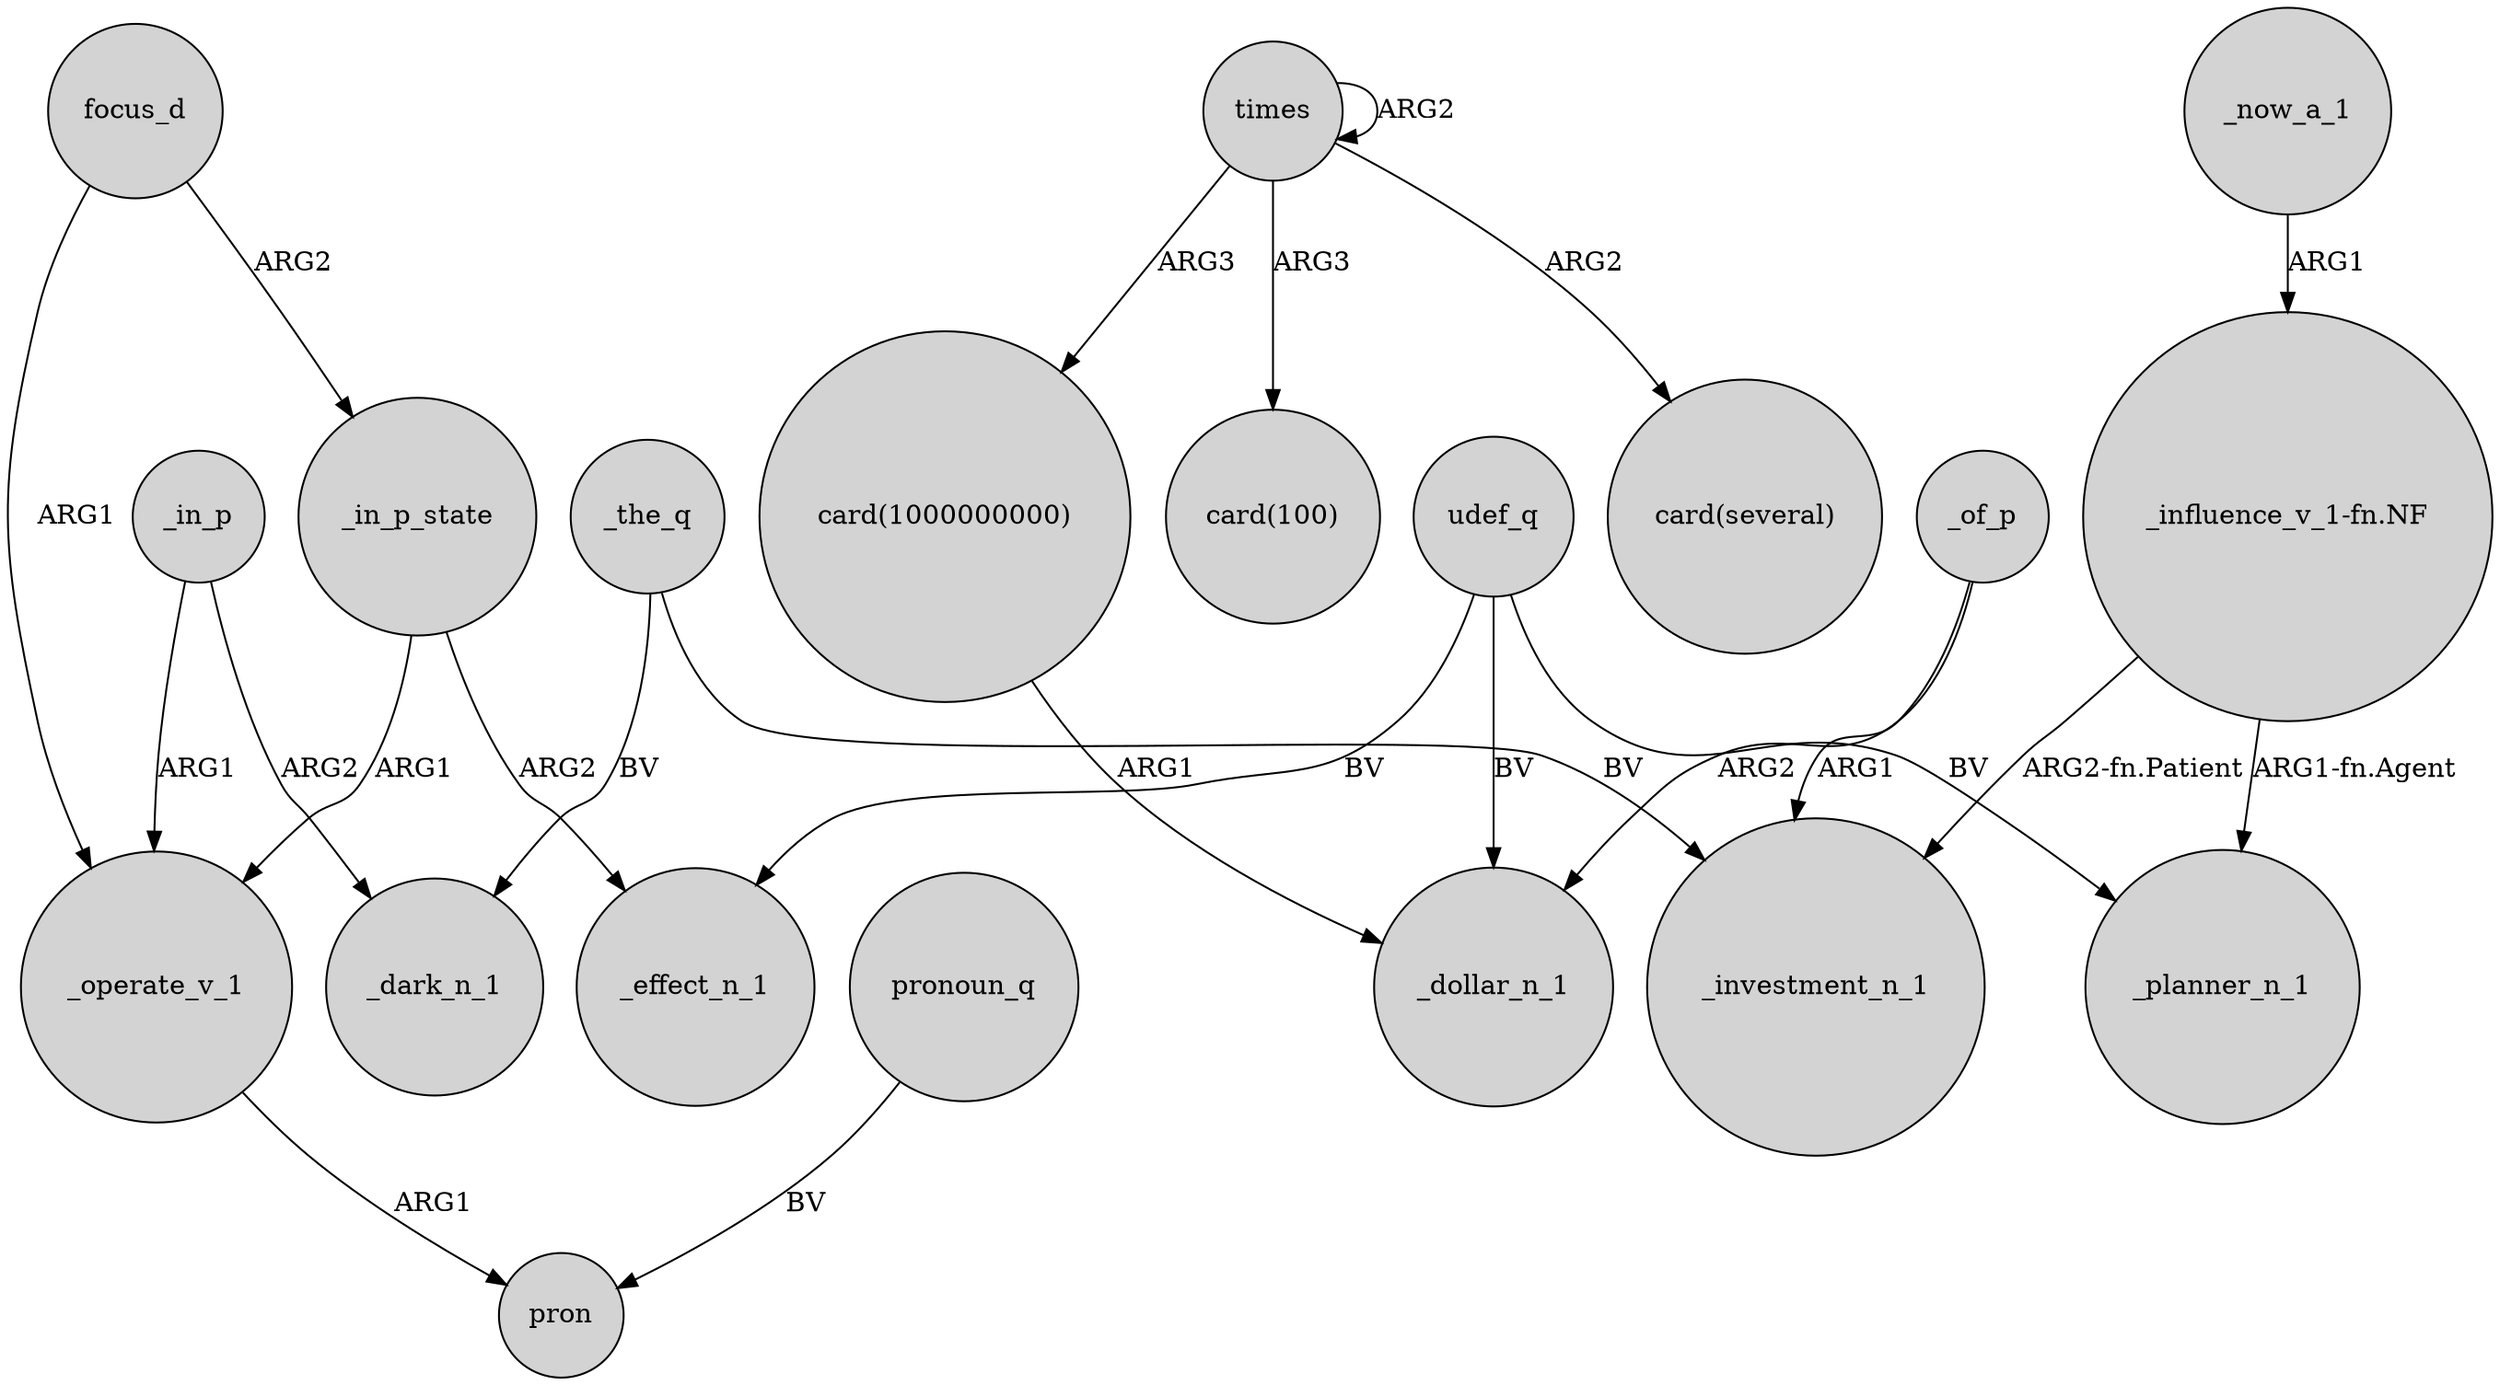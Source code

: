 digraph {
	node [shape=circle style=filled]
	"_influence_v_1-fn.NF" -> _investment_n_1 [label="ARG2-fn.Patient"]
	times -> "card(100)" [label=ARG3]
	focus_d -> _in_p_state [label=ARG2]
	_now_a_1 -> "_influence_v_1-fn.NF" [label=ARG1]
	_operate_v_1 -> pron [label=ARG1]
	udef_q -> _effect_n_1 [label=BV]
	_the_q -> _dark_n_1 [label=BV]
	times -> "card(1000000000)" [label=ARG3]
	pronoun_q -> pron [label=BV]
	_in_p -> _dark_n_1 [label=ARG2]
	_in_p_state -> _effect_n_1 [label=ARG2]
	focus_d -> _operate_v_1 [label=ARG1]
	times -> times [label=ARG2]
	udef_q -> _planner_n_1 [label=BV]
	times -> "card(several)" [label=ARG2]
	"_influence_v_1-fn.NF" -> _planner_n_1 [label="ARG1-fn.Agent"]
	_in_p -> _operate_v_1 [label=ARG1]
	_the_q -> _investment_n_1 [label=BV]
	_in_p_state -> _operate_v_1 [label=ARG1]
	_of_p -> _dollar_n_1 [label=ARG2]
	"card(1000000000)" -> _dollar_n_1 [label=ARG1]
	_of_p -> _investment_n_1 [label=ARG1]
	udef_q -> _dollar_n_1 [label=BV]
}

